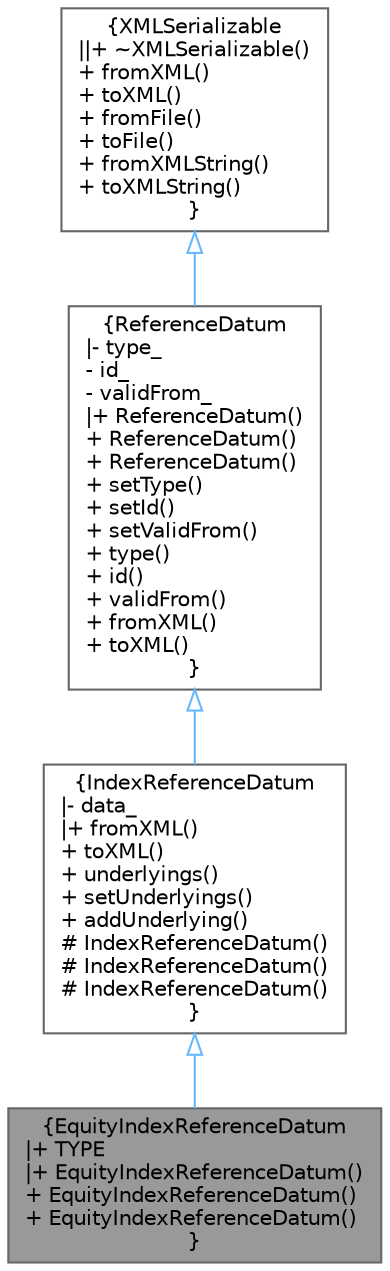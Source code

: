 digraph "EquityIndexReferenceDatum"
{
 // INTERACTIVE_SVG=YES
 // LATEX_PDF_SIZE
  bgcolor="transparent";
  edge [fontname=Helvetica,fontsize=10,labelfontname=Helvetica,labelfontsize=10];
  node [fontname=Helvetica,fontsize=10,shape=box,height=0.2,width=0.4];
  Node1 [label="{EquityIndexReferenceDatum\n|+ TYPE\l|+ EquityIndexReferenceDatum()\l+ EquityIndexReferenceDatum()\l+ EquityIndexReferenceDatum()\l}",height=0.2,width=0.4,color="gray40", fillcolor="grey60", style="filled", fontcolor="black",tooltip="EquityIndex Reference data, contains the names and weights of an equity index."];
  Node2 -> Node1 [dir="back",color="steelblue1",style="solid",arrowtail="onormal"];
  Node2 [label="{IndexReferenceDatum\n|- data_\l|+ fromXML()\l+ toXML()\l+ underlyings()\l+ setUnderlyings()\l+ addUnderlying()\l# IndexReferenceDatum()\l# IndexReferenceDatum()\l# IndexReferenceDatum()\l}",height=0.2,width=0.4,color="gray40", fillcolor="white", style="filled",URL="$classore_1_1data_1_1_index_reference_datum.html",tooltip="Base class for indices - lets see if we can keep this, they might diverge too much...."];
  Node3 -> Node2 [dir="back",color="steelblue1",style="solid",arrowtail="onormal"];
  Node3 [label="{ReferenceDatum\n|- type_\l- id_\l- validFrom_\l|+ ReferenceDatum()\l+ ReferenceDatum()\l+ ReferenceDatum()\l+ setType()\l+ setId()\l+ setValidFrom()\l+ type()\l+ id()\l+ validFrom()\l+ fromXML()\l+ toXML()\l}",height=0.2,width=0.4,color="gray40", fillcolor="white", style="filled",URL="$classore_1_1data_1_1_reference_datum.html",tooltip="Base class for reference data."];
  Node4 -> Node3 [dir="back",color="steelblue1",style="solid",arrowtail="onormal"];
  Node4 [label="{XMLSerializable\n||+ ~XMLSerializable()\l+ fromXML()\l+ toXML()\l+ fromFile()\l+ toFile()\l+ fromXMLString()\l+ toXMLString()\l}",height=0.2,width=0.4,color="gray40", fillcolor="white", style="filled",URL="$classore_1_1data_1_1_x_m_l_serializable.html",tooltip="Base class for all serializable classes."];
}
